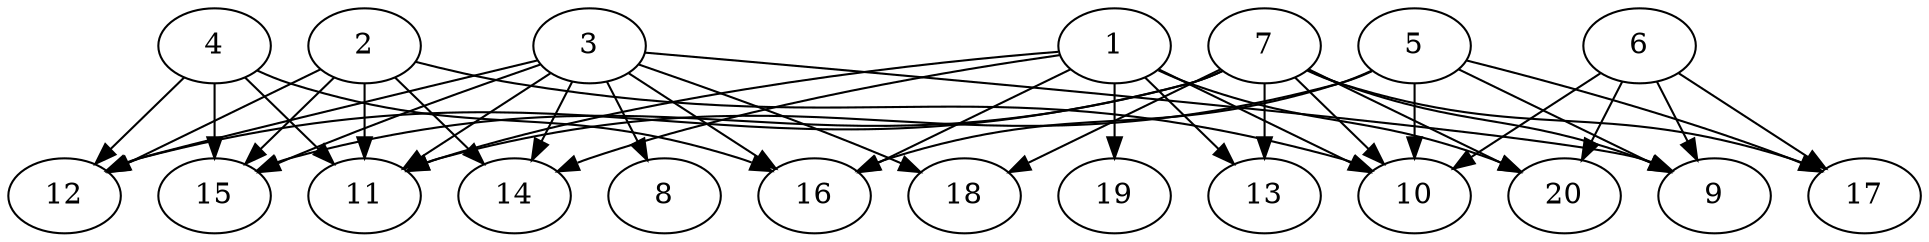 // DAG automatically generated by daggen at Wed Jul 24 21:21:54 2019
// ./daggen --dot -n 20 --ccr 0.3 --fat 0.8 --regular 0.5 --density 0.6 --mindata 5242880 --maxdata 52428800 
digraph G {
  1 [size="51172693", alpha="0.13", expect_size="15351808"] 
  1 -> 10 [size ="15351808"]
  1 -> 11 [size ="15351808"]
  1 -> 13 [size ="15351808"]
  1 -> 14 [size ="15351808"]
  1 -> 16 [size ="15351808"]
  1 -> 19 [size ="15351808"]
  1 -> 20 [size ="15351808"]
  2 [size="27985920", alpha="0.08", expect_size="8395776"] 
  2 -> 10 [size ="8395776"]
  2 -> 11 [size ="8395776"]
  2 -> 12 [size ="8395776"]
  2 -> 14 [size ="8395776"]
  2 -> 15 [size ="8395776"]
  3 [size="146121387", alpha="0.01", expect_size="43836416"] 
  3 -> 8 [size ="43836416"]
  3 -> 9 [size ="43836416"]
  3 -> 11 [size ="43836416"]
  3 -> 12 [size ="43836416"]
  3 -> 14 [size ="43836416"]
  3 -> 15 [size ="43836416"]
  3 -> 16 [size ="43836416"]
  3 -> 18 [size ="43836416"]
  4 [size="71055360", alpha="0.10", expect_size="21316608"] 
  4 -> 11 [size ="21316608"]
  4 -> 12 [size ="21316608"]
  4 -> 15 [size ="21316608"]
  4 -> 16 [size ="21316608"]
  5 [size="116937387", alpha="0.15", expect_size="35081216"] 
  5 -> 9 [size ="35081216"]
  5 -> 10 [size ="35081216"]
  5 -> 11 [size ="35081216"]
  5 -> 16 [size ="35081216"]
  5 -> 17 [size ="35081216"]
  6 [size="57504427", alpha="0.15", expect_size="17251328"] 
  6 -> 9 [size ="17251328"]
  6 -> 10 [size ="17251328"]
  6 -> 17 [size ="17251328"]
  6 -> 20 [size ="17251328"]
  7 [size="156269227", alpha="0.09", expect_size="46880768"] 
  7 -> 9 [size ="46880768"]
  7 -> 10 [size ="46880768"]
  7 -> 12 [size ="46880768"]
  7 -> 13 [size ="46880768"]
  7 -> 15 [size ="46880768"]
  7 -> 17 [size ="46880768"]
  7 -> 18 [size ="46880768"]
  7 -> 20 [size ="46880768"]
  8 [size="33413120", alpha="0.07", expect_size="10023936"] 
  9 [size="134949547", alpha="0.18", expect_size="40484864"] 
  10 [size="29893973", alpha="0.02", expect_size="8968192"] 
  11 [size="24995840", alpha="0.07", expect_size="7498752"] 
  12 [size="126375253", alpha="0.01", expect_size="37912576"] 
  13 [size="32126293", alpha="0.05", expect_size="9637888"] 
  14 [size="39000747", alpha="0.19", expect_size="11700224"] 
  15 [size="115210240", alpha="0.07", expect_size="34563072"] 
  16 [size="76905813", alpha="0.18", expect_size="23071744"] 
  17 [size="35676160", alpha="0.01", expect_size="10702848"] 
  18 [size="102997333", alpha="0.11", expect_size="30899200"] 
  19 [size="161938773", alpha="0.10", expect_size="48581632"] 
  20 [size="149070507", alpha="0.09", expect_size="44721152"] 
}
